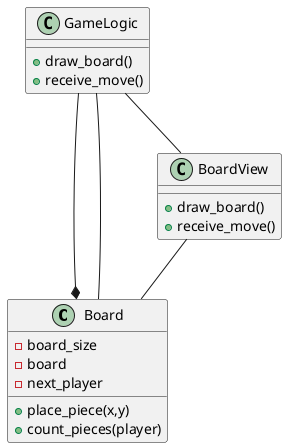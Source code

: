 @startuml reversi diagram
class Board {
-board_size
-board
-next_player

+place_piece(x,y)
+count_pieces(player)
}
class BoardView {
+draw_board()
+receive_move()
}

class GameLogic {
+draw_board()
+receive_move()
}
GameLogic  --*  Board
GameLogic  --  Board
GameLogic  --  BoardView
BoardView  --  Board
@enduml